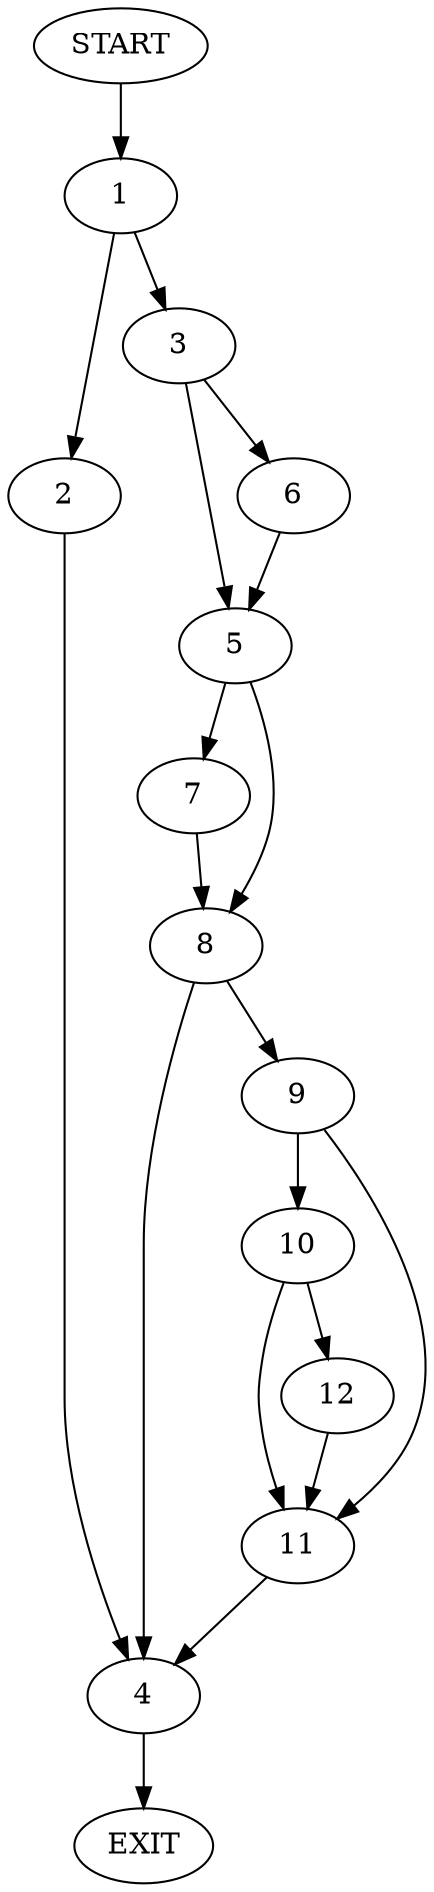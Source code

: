 digraph {
0 [label="START"]
13 [label="EXIT"]
0 -> 1
1 -> 2
1 -> 3
2 -> 4
3 -> 5
3 -> 6
4 -> 13
5 -> 7
5 -> 8
6 -> 5
8 -> 4
8 -> 9
7 -> 8
9 -> 10
9 -> 11
11 -> 4
10 -> 11
10 -> 12
12 -> 11
}
